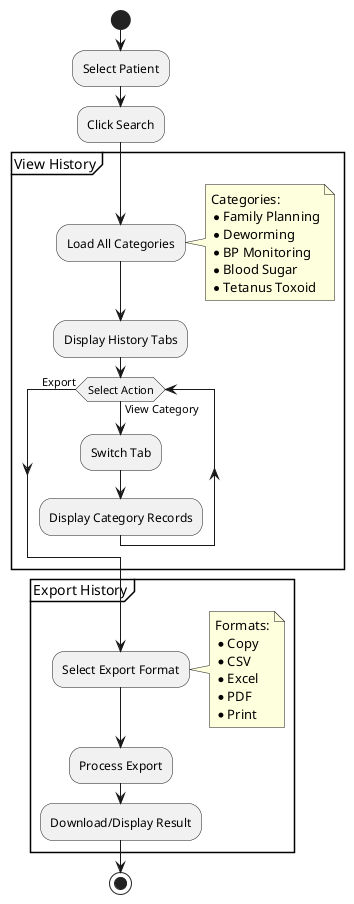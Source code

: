 @startuml Patient History Activity

start

:Select Patient;
:Click Search;

partition "View History" {
  :Load All Categories;
  note right
    Categories:
    * Family Planning
    * Deworming
    * BP Monitoring
    * Blood Sugar
    * Tetanus Toxoid
  end note
  
  :Display History Tabs;
  
  while (Select Action) is (View Category)
    :Switch Tab;
    :Display Category Records;
  endwhile (Export)
}

partition "Export History" {
  :Select Export Format;
  note right
    Formats:
    * Copy
    * CSV
    * Excel
    * PDF
    * Print
  end note
  
  :Process Export;
  :Download/Display Result;
}

stop

@enduml 